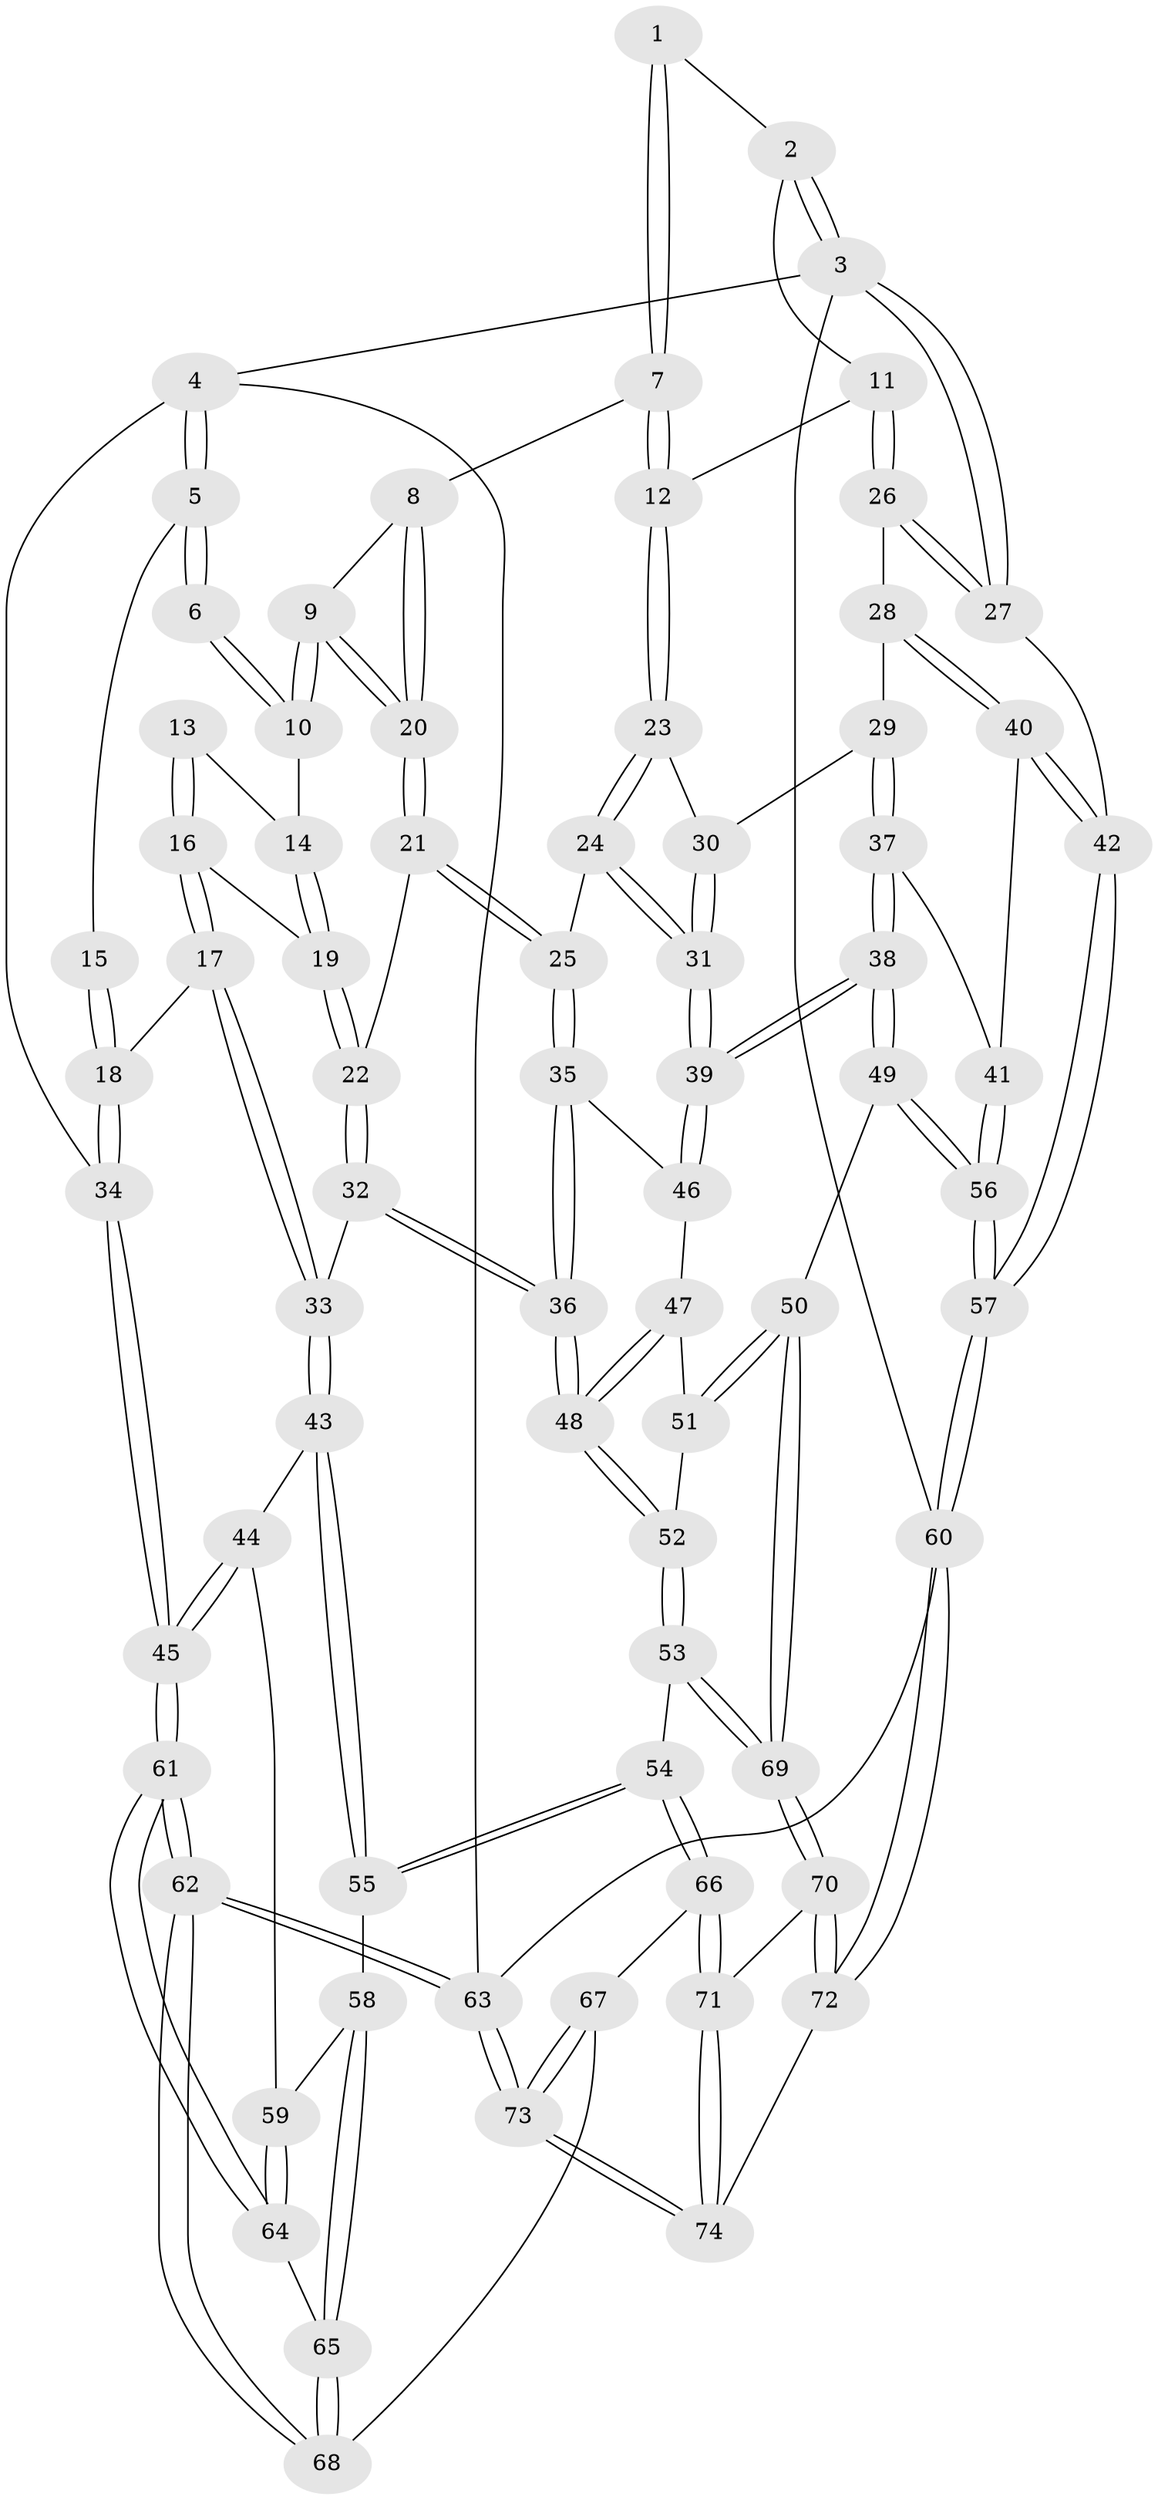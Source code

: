 // Generated by graph-tools (version 1.1) at 2025/11/02/27/25 16:11:52]
// undirected, 74 vertices, 182 edges
graph export_dot {
graph [start="1"]
  node [color=gray90,style=filled];
  1 [pos="+0.6903763880568118+0"];
  2 [pos="+0.7835054136227968+0"];
  3 [pos="+1+0"];
  4 [pos="+0+0"];
  5 [pos="+0+0"];
  6 [pos="+0.33149955090435085+0.0019328519104084188"];
  7 [pos="+0.5331201744924539+0.3050950636237569"];
  8 [pos="+0.5268495015967313+0.30241871508338664"];
  9 [pos="+0.3553509246334343+0.1930710536861418"];
  10 [pos="+0.32261714004190944+0.14372836914045375"];
  11 [pos="+0.7928681412559103+0.25923082527409563"];
  12 [pos="+0.5443783109120672+0.32352343256858274"];
  13 [pos="+0.16205357578597748+0.24226346199616142"];
  14 [pos="+0.2986515212028791+0.16766408648541894"];
  15 [pos="+0.0757680146196845+0.21949669917181294"];
  16 [pos="+0.14561987960885242+0.39455330249885123"];
  17 [pos="+0.10994508316051199+0.41796025744764437"];
  18 [pos="+0.036414148234692745+0.40357761333394976"];
  19 [pos="+0.23126728235429317+0.3878810772108899"];
  20 [pos="+0.3580355199304963+0.37456440244810574"];
  21 [pos="+0.3473870739353265+0.41991992030828756"];
  22 [pos="+0.297512228507822+0.4222565588892646"];
  23 [pos="+0.5456533619964489+0.3544274882040319"];
  24 [pos="+0.5229722019086516+0.4027430548283686"];
  25 [pos="+0.38505165133517044+0.4517084566952667"];
  26 [pos="+0.8306823372688605+0.3529934825415667"];
  27 [pos="+1+0.3472375159886404"];
  28 [pos="+0.8218557490344165+0.3760855633137749"];
  29 [pos="+0.7588293061479563+0.4171564501135054"];
  30 [pos="+0.6494599358044925+0.40720463134492957"];
  31 [pos="+0.5807463837475068+0.5776734824756391"];
  32 [pos="+0.225501147592846+0.5748794965342868"];
  33 [pos="+0.15779893891629057+0.5565559920784622"];
  34 [pos="+0+0.44369259073222034"];
  35 [pos="+0.39417994318661453+0.5218917708570968"];
  36 [pos="+0.2505938537501664+0.5976721690010346"];
  37 [pos="+0.6745264322754119+0.5663328787838833"];
  38 [pos="+0.6026794583434699+0.6120906199904699"];
  39 [pos="+0.5820565911392487+0.5854201457720003"];
  40 [pos="+0.8920513284538741+0.5675175401698733"];
  41 [pos="+0.8684978871316208+0.6025787741219929"];
  42 [pos="+1+0.5572747377796141"];
  43 [pos="+0.0795258711191761+0.6269487263965943"];
  44 [pos="+0.051973403672471746+0.6301753310567763"];
  45 [pos="+0+0.5895416885672873"];
  46 [pos="+0.412011665891928+0.5426278446176876"];
  47 [pos="+0.40232347763732484+0.5901695588083908"];
  48 [pos="+0.2810340166317495+0.6884689060969201"];
  49 [pos="+0.5970657367760656+0.7378418582957594"];
  50 [pos="+0.5630853315904589+0.759176194338735"];
  51 [pos="+0.4175940350808521+0.6415958114489787"];
  52 [pos="+0.28394195168483166+0.7164357192931562"];
  53 [pos="+0.28205157974643497+0.748525041860393"];
  54 [pos="+0.2696577929210057+0.7558478329040186"];
  55 [pos="+0.13681021240858823+0.7089018319576861"];
  56 [pos="+0.8369136149609178+0.8366970165629329"];
  57 [pos="+1+1"];
  58 [pos="+0.10766202186041374+0.745238915347405"];
  59 [pos="+0.05489239441960196+0.7401442606291339"];
  60 [pos="+1+1"];
  61 [pos="+0+0.9117773637568488"];
  62 [pos="+0+1"];
  63 [pos="+0+1"];
  64 [pos="+0.04106036456783635+0.7592279413446911"];
  65 [pos="+0.09925361501807106+0.7968308145734573"];
  66 [pos="+0.19715064166074572+0.8614100378135392"];
  67 [pos="+0.19705836455488757+0.8614393912604505"];
  68 [pos="+0.11588423739762765+0.8564812937932492"];
  69 [pos="+0.4801483956533988+0.836905589824366"];
  70 [pos="+0.47958942385775644+0.8417749592316539"];
  71 [pos="+0.2663458102412926+0.9479816819750648"];
  72 [pos="+0.5061363014565129+1"];
  73 [pos="+0.03859619113704619+1"];
  74 [pos="+0.2989418393789852+1"];
  1 -- 2;
  1 -- 7;
  1 -- 7;
  2 -- 3;
  2 -- 3;
  2 -- 11;
  3 -- 4;
  3 -- 27;
  3 -- 27;
  3 -- 60;
  4 -- 5;
  4 -- 5;
  4 -- 34;
  4 -- 63;
  5 -- 6;
  5 -- 6;
  5 -- 15;
  6 -- 10;
  6 -- 10;
  7 -- 8;
  7 -- 12;
  7 -- 12;
  8 -- 9;
  8 -- 20;
  8 -- 20;
  9 -- 10;
  9 -- 10;
  9 -- 20;
  9 -- 20;
  10 -- 14;
  11 -- 12;
  11 -- 26;
  11 -- 26;
  12 -- 23;
  12 -- 23;
  13 -- 14;
  13 -- 16;
  13 -- 16;
  14 -- 19;
  14 -- 19;
  15 -- 18;
  15 -- 18;
  16 -- 17;
  16 -- 17;
  16 -- 19;
  17 -- 18;
  17 -- 33;
  17 -- 33;
  18 -- 34;
  18 -- 34;
  19 -- 22;
  19 -- 22;
  20 -- 21;
  20 -- 21;
  21 -- 22;
  21 -- 25;
  21 -- 25;
  22 -- 32;
  22 -- 32;
  23 -- 24;
  23 -- 24;
  23 -- 30;
  24 -- 25;
  24 -- 31;
  24 -- 31;
  25 -- 35;
  25 -- 35;
  26 -- 27;
  26 -- 27;
  26 -- 28;
  27 -- 42;
  28 -- 29;
  28 -- 40;
  28 -- 40;
  29 -- 30;
  29 -- 37;
  29 -- 37;
  30 -- 31;
  30 -- 31;
  31 -- 39;
  31 -- 39;
  32 -- 33;
  32 -- 36;
  32 -- 36;
  33 -- 43;
  33 -- 43;
  34 -- 45;
  34 -- 45;
  35 -- 36;
  35 -- 36;
  35 -- 46;
  36 -- 48;
  36 -- 48;
  37 -- 38;
  37 -- 38;
  37 -- 41;
  38 -- 39;
  38 -- 39;
  38 -- 49;
  38 -- 49;
  39 -- 46;
  39 -- 46;
  40 -- 41;
  40 -- 42;
  40 -- 42;
  41 -- 56;
  41 -- 56;
  42 -- 57;
  42 -- 57;
  43 -- 44;
  43 -- 55;
  43 -- 55;
  44 -- 45;
  44 -- 45;
  44 -- 59;
  45 -- 61;
  45 -- 61;
  46 -- 47;
  47 -- 48;
  47 -- 48;
  47 -- 51;
  48 -- 52;
  48 -- 52;
  49 -- 50;
  49 -- 56;
  49 -- 56;
  50 -- 51;
  50 -- 51;
  50 -- 69;
  50 -- 69;
  51 -- 52;
  52 -- 53;
  52 -- 53;
  53 -- 54;
  53 -- 69;
  53 -- 69;
  54 -- 55;
  54 -- 55;
  54 -- 66;
  54 -- 66;
  55 -- 58;
  56 -- 57;
  56 -- 57;
  57 -- 60;
  57 -- 60;
  58 -- 59;
  58 -- 65;
  58 -- 65;
  59 -- 64;
  59 -- 64;
  60 -- 72;
  60 -- 72;
  60 -- 63;
  61 -- 62;
  61 -- 62;
  61 -- 64;
  61 -- 64;
  62 -- 63;
  62 -- 63;
  62 -- 68;
  62 -- 68;
  63 -- 73;
  63 -- 73;
  64 -- 65;
  65 -- 68;
  65 -- 68;
  66 -- 67;
  66 -- 71;
  66 -- 71;
  67 -- 68;
  67 -- 73;
  67 -- 73;
  69 -- 70;
  69 -- 70;
  70 -- 71;
  70 -- 72;
  70 -- 72;
  71 -- 74;
  71 -- 74;
  72 -- 74;
  73 -- 74;
  73 -- 74;
}
